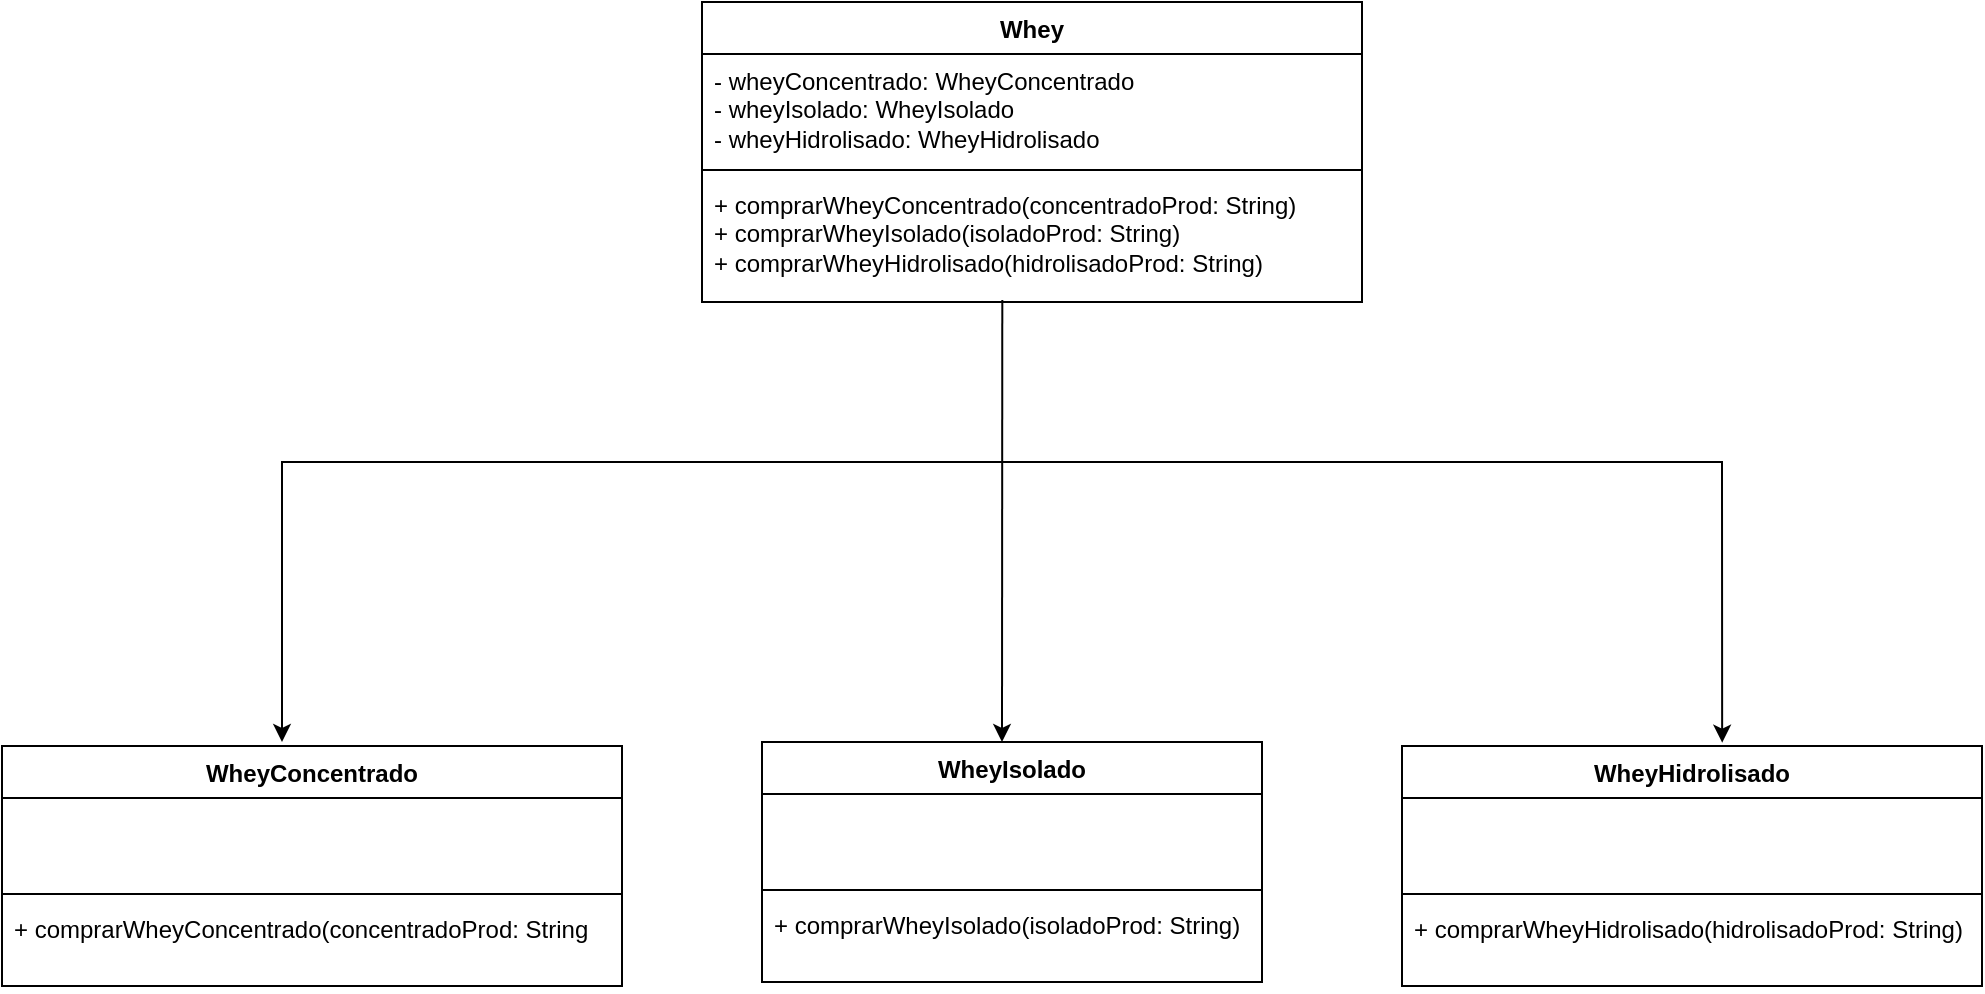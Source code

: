 <mxfile version="22.1.2" type="device">
  <diagram id="C5RBs43oDa-KdzZeNtuy" name="Page-1">
    <mxGraphModel dx="2501" dy="790" grid="1" gridSize="10" guides="1" tooltips="1" connect="1" arrows="1" fold="1" page="1" pageScale="1" pageWidth="827" pageHeight="1169" math="0" shadow="0">
      <root>
        <mxCell id="WIyWlLk6GJQsqaUBKTNV-0" />
        <mxCell id="WIyWlLk6GJQsqaUBKTNV-1" parent="WIyWlLk6GJQsqaUBKTNV-0" />
        <mxCell id="4Mxd_TuhnmXCyZEjmp66-2" value="Whey" style="swimlane;fontStyle=1;align=center;verticalAlign=top;childLayout=stackLayout;horizontal=1;startSize=26;horizontalStack=0;resizeParent=1;resizeParentMax=0;resizeLast=0;collapsible=1;marginBottom=0;whiteSpace=wrap;html=1;" vertex="1" parent="WIyWlLk6GJQsqaUBKTNV-1">
          <mxGeometry x="130" y="100" width="330" height="150" as="geometry" />
        </mxCell>
        <mxCell id="4Mxd_TuhnmXCyZEjmp66-3" value="- wheyConcentrado: WheyConcentrado&lt;br&gt;- wheyIsolado: WheyIsolado&lt;br&gt;- wheyHidrolisado: WheyHidrolisado" style="text;strokeColor=none;fillColor=none;align=left;verticalAlign=top;spacingLeft=4;spacingRight=4;overflow=hidden;rotatable=0;points=[[0,0.5],[1,0.5]];portConstraint=eastwest;whiteSpace=wrap;html=1;" vertex="1" parent="4Mxd_TuhnmXCyZEjmp66-2">
          <mxGeometry y="26" width="330" height="54" as="geometry" />
        </mxCell>
        <mxCell id="4Mxd_TuhnmXCyZEjmp66-4" value="" style="line;strokeWidth=1;fillColor=none;align=left;verticalAlign=middle;spacingTop=-1;spacingLeft=3;spacingRight=3;rotatable=0;labelPosition=right;points=[];portConstraint=eastwest;strokeColor=inherit;" vertex="1" parent="4Mxd_TuhnmXCyZEjmp66-2">
          <mxGeometry y="80" width="330" height="8" as="geometry" />
        </mxCell>
        <mxCell id="4Mxd_TuhnmXCyZEjmp66-5" value="+ comprarWheyConcentrado(concentradoProd: String)&lt;br&gt;+ comprarWheyIsolado(isoladoProd: String)&lt;br&gt;+ comprarWheyHidrolisado(hidrolisadoProd: String)" style="text;strokeColor=none;fillColor=none;align=left;verticalAlign=top;spacingLeft=4;spacingRight=4;overflow=hidden;rotatable=0;points=[[0,0.5],[1,0.5]];portConstraint=eastwest;whiteSpace=wrap;html=1;" vertex="1" parent="4Mxd_TuhnmXCyZEjmp66-2">
          <mxGeometry y="88" width="330" height="62" as="geometry" />
        </mxCell>
        <mxCell id="4Mxd_TuhnmXCyZEjmp66-6" value="WheyConcentrado" style="swimlane;fontStyle=1;align=center;verticalAlign=top;childLayout=stackLayout;horizontal=1;startSize=26;horizontalStack=0;resizeParent=1;resizeParentMax=0;resizeLast=0;collapsible=1;marginBottom=0;whiteSpace=wrap;html=1;" vertex="1" parent="WIyWlLk6GJQsqaUBKTNV-1">
          <mxGeometry x="-220" y="472" width="310" height="120" as="geometry" />
        </mxCell>
        <mxCell id="4Mxd_TuhnmXCyZEjmp66-7" value="&amp;nbsp;&amp;nbsp;" style="text;strokeColor=none;fillColor=none;align=left;verticalAlign=top;spacingLeft=4;spacingRight=4;overflow=hidden;rotatable=0;points=[[0,0.5],[1,0.5]];portConstraint=eastwest;whiteSpace=wrap;html=1;" vertex="1" parent="4Mxd_TuhnmXCyZEjmp66-6">
          <mxGeometry y="26" width="310" height="44" as="geometry" />
        </mxCell>
        <mxCell id="4Mxd_TuhnmXCyZEjmp66-8" value="" style="line;strokeWidth=1;fillColor=none;align=left;verticalAlign=middle;spacingTop=-1;spacingLeft=3;spacingRight=3;rotatable=0;labelPosition=right;points=[];portConstraint=eastwest;strokeColor=inherit;" vertex="1" parent="4Mxd_TuhnmXCyZEjmp66-6">
          <mxGeometry y="70" width="310" height="8" as="geometry" />
        </mxCell>
        <mxCell id="4Mxd_TuhnmXCyZEjmp66-9" value="+ comprarWheyConcentrado(concentradoProd: String" style="text;strokeColor=none;fillColor=none;align=left;verticalAlign=top;spacingLeft=4;spacingRight=4;overflow=hidden;rotatable=0;points=[[0,0.5],[1,0.5]];portConstraint=eastwest;whiteSpace=wrap;html=1;" vertex="1" parent="4Mxd_TuhnmXCyZEjmp66-6">
          <mxGeometry y="78" width="310" height="42" as="geometry" />
        </mxCell>
        <mxCell id="4Mxd_TuhnmXCyZEjmp66-18" value="WheyIsolado" style="swimlane;fontStyle=1;align=center;verticalAlign=top;childLayout=stackLayout;horizontal=1;startSize=26;horizontalStack=0;resizeParent=1;resizeParentMax=0;resizeLast=0;collapsible=1;marginBottom=0;whiteSpace=wrap;html=1;" vertex="1" parent="WIyWlLk6GJQsqaUBKTNV-1">
          <mxGeometry x="160" y="470" width="250" height="120" as="geometry" />
        </mxCell>
        <mxCell id="4Mxd_TuhnmXCyZEjmp66-19" value="&amp;nbsp;&amp;nbsp;" style="text;strokeColor=none;fillColor=none;align=left;verticalAlign=top;spacingLeft=4;spacingRight=4;overflow=hidden;rotatable=0;points=[[0,0.5],[1,0.5]];portConstraint=eastwest;whiteSpace=wrap;html=1;" vertex="1" parent="4Mxd_TuhnmXCyZEjmp66-18">
          <mxGeometry y="26" width="250" height="44" as="geometry" />
        </mxCell>
        <mxCell id="4Mxd_TuhnmXCyZEjmp66-20" value="" style="line;strokeWidth=1;fillColor=none;align=left;verticalAlign=middle;spacingTop=-1;spacingLeft=3;spacingRight=3;rotatable=0;labelPosition=right;points=[];portConstraint=eastwest;strokeColor=inherit;" vertex="1" parent="4Mxd_TuhnmXCyZEjmp66-18">
          <mxGeometry y="70" width="250" height="8" as="geometry" />
        </mxCell>
        <mxCell id="4Mxd_TuhnmXCyZEjmp66-21" value="+ comprarWheyIsolado(isoladoProd: String)" style="text;strokeColor=none;fillColor=none;align=left;verticalAlign=top;spacingLeft=4;spacingRight=4;overflow=hidden;rotatable=0;points=[[0,0.5],[1,0.5]];portConstraint=eastwest;whiteSpace=wrap;html=1;" vertex="1" parent="4Mxd_TuhnmXCyZEjmp66-18">
          <mxGeometry y="78" width="250" height="42" as="geometry" />
        </mxCell>
        <mxCell id="4Mxd_TuhnmXCyZEjmp66-22" value="WheyHidrolisado" style="swimlane;fontStyle=1;align=center;verticalAlign=top;childLayout=stackLayout;horizontal=1;startSize=26;horizontalStack=0;resizeParent=1;resizeParentMax=0;resizeLast=0;collapsible=1;marginBottom=0;whiteSpace=wrap;html=1;" vertex="1" parent="WIyWlLk6GJQsqaUBKTNV-1">
          <mxGeometry x="480" y="472" width="290" height="120" as="geometry" />
        </mxCell>
        <mxCell id="4Mxd_TuhnmXCyZEjmp66-23" value="&amp;nbsp;&amp;nbsp;" style="text;strokeColor=none;fillColor=none;align=left;verticalAlign=top;spacingLeft=4;spacingRight=4;overflow=hidden;rotatable=0;points=[[0,0.5],[1,0.5]];portConstraint=eastwest;whiteSpace=wrap;html=1;" vertex="1" parent="4Mxd_TuhnmXCyZEjmp66-22">
          <mxGeometry y="26" width="290" height="44" as="geometry" />
        </mxCell>
        <mxCell id="4Mxd_TuhnmXCyZEjmp66-24" value="" style="line;strokeWidth=1;fillColor=none;align=left;verticalAlign=middle;spacingTop=-1;spacingLeft=3;spacingRight=3;rotatable=0;labelPosition=right;points=[];portConstraint=eastwest;strokeColor=inherit;" vertex="1" parent="4Mxd_TuhnmXCyZEjmp66-22">
          <mxGeometry y="70" width="290" height="8" as="geometry" />
        </mxCell>
        <mxCell id="4Mxd_TuhnmXCyZEjmp66-25" value="+ comprarWheyHidrolisado(hidrolisadoProd: String)" style="text;strokeColor=none;fillColor=none;align=left;verticalAlign=top;spacingLeft=4;spacingRight=4;overflow=hidden;rotatable=0;points=[[0,0.5],[1,0.5]];portConstraint=eastwest;whiteSpace=wrap;html=1;" vertex="1" parent="4Mxd_TuhnmXCyZEjmp66-22">
          <mxGeometry y="78" width="290" height="42" as="geometry" />
        </mxCell>
        <mxCell id="4Mxd_TuhnmXCyZEjmp66-26" value="" style="endArrow=classic;html=1;rounded=0;exitX=0.455;exitY=0.984;exitDx=0;exitDy=0;exitPerimeter=0;" edge="1" parent="WIyWlLk6GJQsqaUBKTNV-1" source="4Mxd_TuhnmXCyZEjmp66-5">
          <mxGeometry width="50" height="50" relative="1" as="geometry">
            <mxPoint x="289" y="340" as="sourcePoint" />
            <mxPoint x="280" y="470" as="targetPoint" />
          </mxGeometry>
        </mxCell>
        <mxCell id="4Mxd_TuhnmXCyZEjmp66-27" value="" style="endArrow=classic;html=1;rounded=0;" edge="1" parent="WIyWlLk6GJQsqaUBKTNV-1">
          <mxGeometry width="50" height="50" relative="1" as="geometry">
            <mxPoint x="280" y="330" as="sourcePoint" />
            <mxPoint x="-80" y="470" as="targetPoint" />
            <Array as="points">
              <mxPoint x="-80" y="330" />
            </Array>
          </mxGeometry>
        </mxCell>
        <mxCell id="4Mxd_TuhnmXCyZEjmp66-28" value="" style="endArrow=classic;html=1;rounded=0;entryX=0.552;entryY=-0.014;entryDx=0;entryDy=0;entryPerimeter=0;" edge="1" parent="WIyWlLk6GJQsqaUBKTNV-1" target="4Mxd_TuhnmXCyZEjmp66-22">
          <mxGeometry width="50" height="50" relative="1" as="geometry">
            <mxPoint x="280" y="330" as="sourcePoint" />
            <mxPoint x="640" y="450" as="targetPoint" />
            <Array as="points">
              <mxPoint x="640" y="330" />
            </Array>
          </mxGeometry>
        </mxCell>
      </root>
    </mxGraphModel>
  </diagram>
</mxfile>
